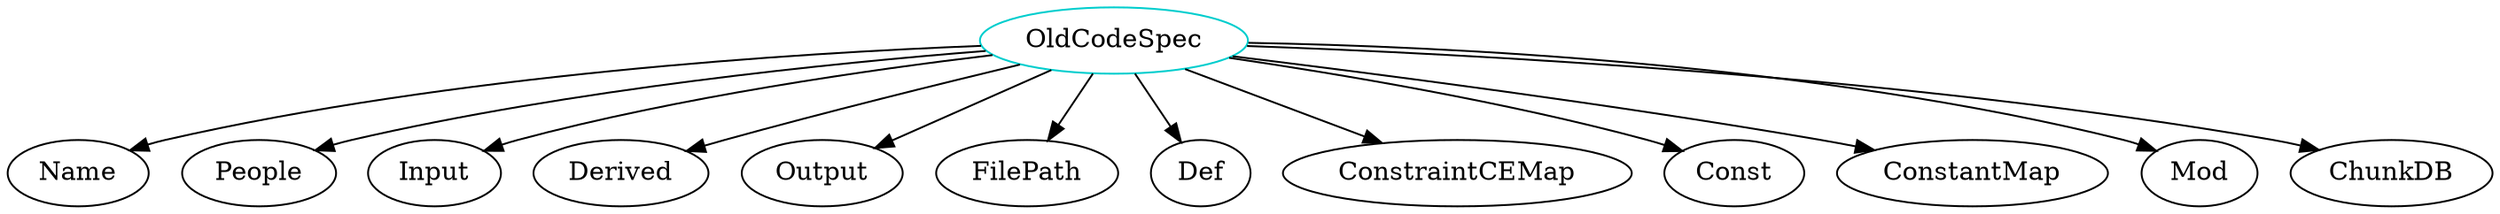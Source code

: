 digraph oldcodespec{
OldCodeSpec	[shape=oval, color=cyan3, label="OldCodeSpec"];
OldCodeSpec -> Name;
OldCodeSpec -> People;
OldCodeSpec -> Input;
OldCodeSpec -> Derived;
OldCodeSpec -> Output;
OldCodeSpec -> FilePath;
OldCodeSpec -> Def;
OldCodeSpec -> ConstraintCEMap;
OldCodeSpec -> Const;
OldCodeSpec -> ConstantMap;
OldCodeSpec -> Mod;
OldCodeSpec -> ChunkDB;
}
